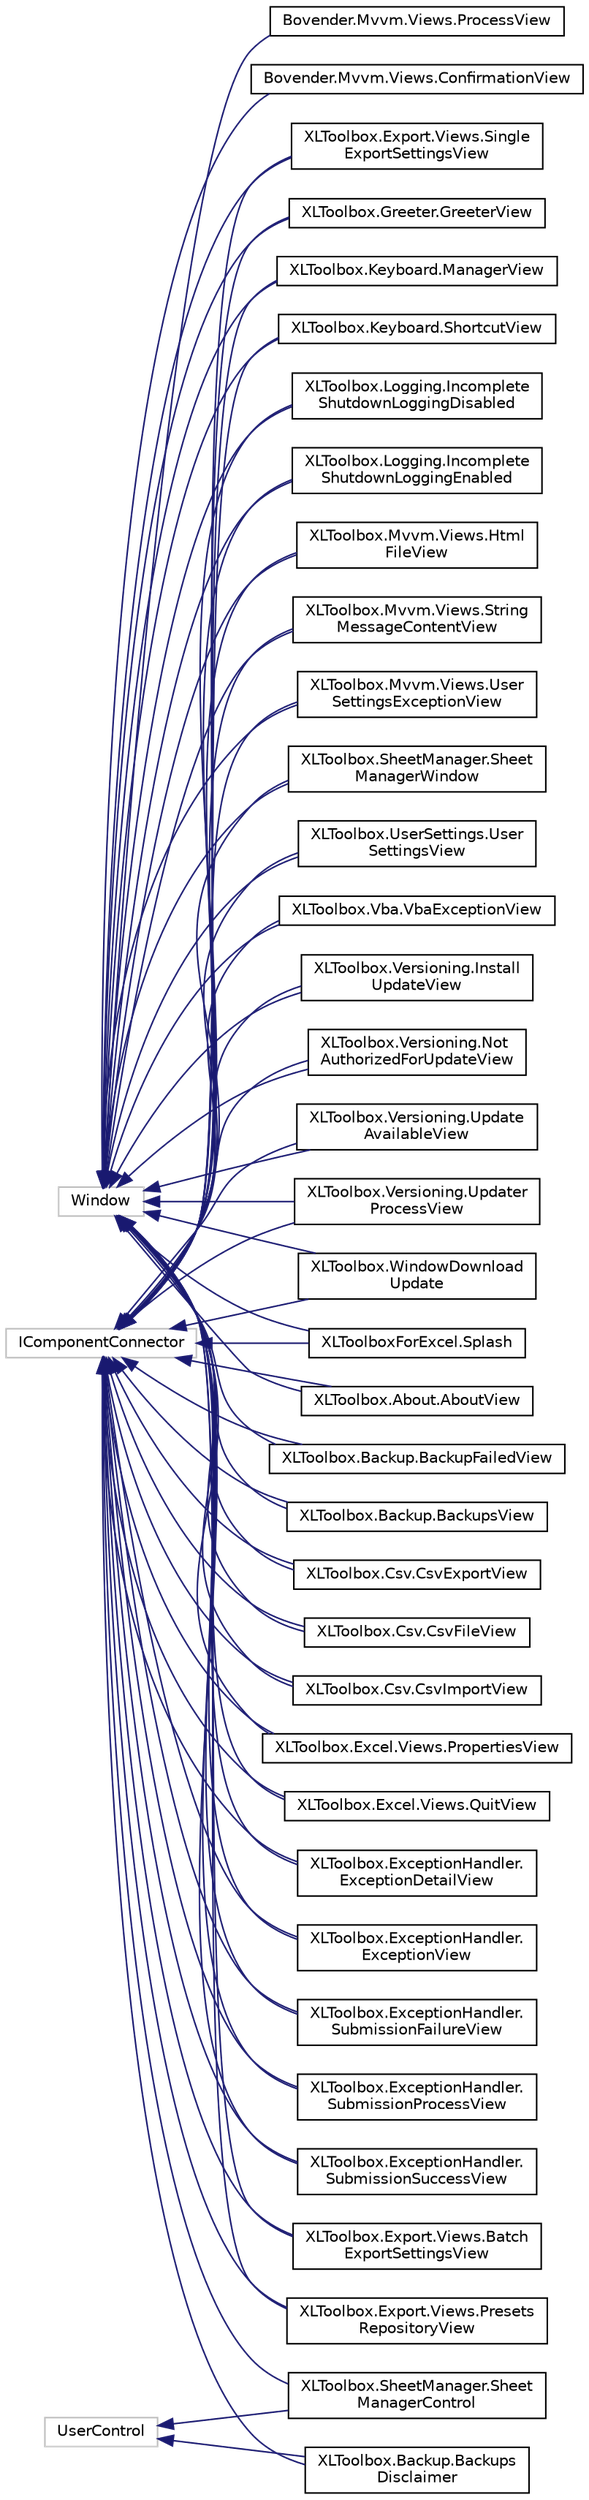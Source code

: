 digraph "Graphical Class Hierarchy"
{
  bgcolor="transparent";
  edge [fontname="Helvetica",fontsize="10",labelfontname="Helvetica",labelfontsize="10"];
  node [fontname="Helvetica",fontsize="10",shape=record];
  rankdir="LR";
  Node207 [label="IComponentConnector",height=0.2,width=0.4,color="grey75"];
  Node207 -> Node11 [dir="back",color="midnightblue",fontsize="10",style="solid",fontname="Helvetica"];
  Node11 [label="XLToolbox.About.AboutView",height=0.2,width=0.4,color="black",URL="$classXLToolbox_1_1About_1_1AboutView.html",tooltip="Interaction logic for AboutView.xaml "];
  Node207 -> Node12 [dir="back",color="midnightblue",fontsize="10",style="solid",fontname="Helvetica"];
  Node12 [label="XLToolbox.Backup.BackupFailedView",height=0.2,width=0.4,color="black",URL="$classXLToolbox_1_1Backup_1_1BackupFailedView.html",tooltip="Interaction logic for BackupFailedView.xaml "];
  Node207 -> Node54 [dir="back",color="midnightblue",fontsize="10",style="solid",fontname="Helvetica"];
  Node54 [label="XLToolbox.Backup.Backups\lDisclaimer",height=0.2,width=0.4,color="black",URL="$classXLToolbox_1_1Backup_1_1BackupsDisclaimer.html",tooltip="Interaction logic for BackupsDisclaimer.xaml "];
  Node207 -> Node13 [dir="back",color="midnightblue",fontsize="10",style="solid",fontname="Helvetica"];
  Node13 [label="XLToolbox.Backup.BackupsView",height=0.2,width=0.4,color="black",URL="$classXLToolbox_1_1Backup_1_1BackupsView.html",tooltip="Interaction logic for BackupsView.xaml "];
  Node207 -> Node14 [dir="back",color="midnightblue",fontsize="10",style="solid",fontname="Helvetica"];
  Node14 [label="XLToolbox.Csv.CsvExportView",height=0.2,width=0.4,color="black",URL="$classXLToolbox_1_1Csv_1_1CsvExportView.html",tooltip="Interaction logic for CsvExportView.xaml "];
  Node207 -> Node15 [dir="back",color="midnightblue",fontsize="10",style="solid",fontname="Helvetica"];
  Node15 [label="XLToolbox.Csv.CsvFileView",height=0.2,width=0.4,color="black",URL="$classXLToolbox_1_1Csv_1_1CsvFileView.html",tooltip="CsvFileView "];
  Node207 -> Node16 [dir="back",color="midnightblue",fontsize="10",style="solid",fontname="Helvetica"];
  Node16 [label="XLToolbox.Csv.CsvImportView",height=0.2,width=0.4,color="black",URL="$classXLToolbox_1_1Csv_1_1CsvImportView.html",tooltip="Interaction logic for CsvImportView.xaml "];
  Node207 -> Node17 [dir="back",color="midnightblue",fontsize="10",style="solid",fontname="Helvetica"];
  Node17 [label="XLToolbox.Excel.Views.PropertiesView",height=0.2,width=0.4,color="black",URL="$classXLToolbox_1_1Excel_1_1Views_1_1PropertiesView.html",tooltip="Interaction logic for PropertiesView.xaml "];
  Node207 -> Node18 [dir="back",color="midnightblue",fontsize="10",style="solid",fontname="Helvetica"];
  Node18 [label="XLToolbox.Excel.Views.QuitView",height=0.2,width=0.4,color="black",URL="$classXLToolbox_1_1Excel_1_1Views_1_1QuitView.html",tooltip="Interaction logic for QuitView.xaml "];
  Node207 -> Node19 [dir="back",color="midnightblue",fontsize="10",style="solid",fontname="Helvetica"];
  Node19 [label="XLToolbox.ExceptionHandler.\lExceptionDetailView",height=0.2,width=0.4,color="black",URL="$classXLToolbox_1_1ExceptionHandler_1_1ExceptionDetailView.html",tooltip="Interaction logic for ExceptionDetailView.xaml "];
  Node207 -> Node20 [dir="back",color="midnightblue",fontsize="10",style="solid",fontname="Helvetica"];
  Node20 [label="XLToolbox.ExceptionHandler.\lExceptionView",height=0.2,width=0.4,color="black",URL="$classXLToolbox_1_1ExceptionHandler_1_1ExceptionView.html",tooltip="Interaction logic for ExceptionView.xaml "];
  Node207 -> Node21 [dir="back",color="midnightblue",fontsize="10",style="solid",fontname="Helvetica"];
  Node21 [label="XLToolbox.ExceptionHandler.\lSubmissionFailureView",height=0.2,width=0.4,color="black",URL="$classXLToolbox_1_1ExceptionHandler_1_1SubmissionFailureView.html",tooltip="Interaction logic for SubmissionFailureView.xaml "];
  Node207 -> Node22 [dir="back",color="midnightblue",fontsize="10",style="solid",fontname="Helvetica"];
  Node22 [label="XLToolbox.ExceptionHandler.\lSubmissionProcessView",height=0.2,width=0.4,color="black",URL="$classXLToolbox_1_1ExceptionHandler_1_1SubmissionProcessView.html",tooltip="Interaction logic for SubmissionProcessView.xaml "];
  Node207 -> Node23 [dir="back",color="midnightblue",fontsize="10",style="solid",fontname="Helvetica"];
  Node23 [label="XLToolbox.ExceptionHandler.\lSubmissionSuccessView",height=0.2,width=0.4,color="black",URL="$classXLToolbox_1_1ExceptionHandler_1_1SubmissionSuccessView.html",tooltip="Interaction logic for SubmissionSuccessView.xaml "];
  Node207 -> Node24 [dir="back",color="midnightblue",fontsize="10",style="solid",fontname="Helvetica"];
  Node24 [label="XLToolbox.Export.Views.Batch\lExportSettingsView",height=0.2,width=0.4,color="black",URL="$classXLToolbox_1_1Export_1_1Views_1_1BatchExportSettingsView.html",tooltip="Interaction logic for SingleExportSettingsView.xaml "];
  Node207 -> Node25 [dir="back",color="midnightblue",fontsize="10",style="solid",fontname="Helvetica"];
  Node25 [label="XLToolbox.Export.Views.Presets\lRepositoryView",height=0.2,width=0.4,color="black",URL="$classXLToolbox_1_1Export_1_1Views_1_1PresetsRepositoryView.html",tooltip="Interaction logic for PresetsRepositoryView.xaml "];
  Node207 -> Node26 [dir="back",color="midnightblue",fontsize="10",style="solid",fontname="Helvetica"];
  Node26 [label="XLToolbox.Export.Views.Single\lExportSettingsView",height=0.2,width=0.4,color="black",URL="$classXLToolbox_1_1Export_1_1Views_1_1SingleExportSettingsView.html",tooltip="Interaction logic for SingleExportSettingsView.xaml "];
  Node207 -> Node27 [dir="back",color="midnightblue",fontsize="10",style="solid",fontname="Helvetica"];
  Node27 [label="XLToolbox.Greeter.GreeterView",height=0.2,width=0.4,color="black",URL="$classXLToolbox_1_1Greeter_1_1GreeterView.html",tooltip="Interaction logic for GreeterView.xaml "];
  Node207 -> Node28 [dir="back",color="midnightblue",fontsize="10",style="solid",fontname="Helvetica"];
  Node28 [label="XLToolbox.Keyboard.ManagerView",height=0.2,width=0.4,color="black",URL="$classXLToolbox_1_1Keyboard_1_1ManagerView.html",tooltip="Interaction logic for ManagerView.xaml "];
  Node207 -> Node29 [dir="back",color="midnightblue",fontsize="10",style="solid",fontname="Helvetica"];
  Node29 [label="XLToolbox.Keyboard.ShortcutView",height=0.2,width=0.4,color="black",URL="$classXLToolbox_1_1Keyboard_1_1ShortcutView.html",tooltip="Interaction logic for ShortcutView.xaml "];
  Node207 -> Node30 [dir="back",color="midnightblue",fontsize="10",style="solid",fontname="Helvetica"];
  Node30 [label="XLToolbox.Logging.Incomplete\lShutdownLoggingDisabled",height=0.2,width=0.4,color="black",URL="$classXLToolbox_1_1Logging_1_1IncompleteShutdownLoggingDisabled.html",tooltip="Interaction logic for IncompleteShutdownLoggingDisabled.xaml "];
  Node207 -> Node31 [dir="back",color="midnightblue",fontsize="10",style="solid",fontname="Helvetica"];
  Node31 [label="XLToolbox.Logging.Incomplete\lShutdownLoggingEnabled",height=0.2,width=0.4,color="black",URL="$classXLToolbox_1_1Logging_1_1IncompleteShutdownLoggingEnabled.html",tooltip="Interaction logic for IncompleteShutdownLoggingEnabled.xaml "];
  Node207 -> Node32 [dir="back",color="midnightblue",fontsize="10",style="solid",fontname="Helvetica"];
  Node32 [label="XLToolbox.Mvvm.Views.Html\lFileView",height=0.2,width=0.4,color="black",URL="$classXLToolbox_1_1Mvvm_1_1Views_1_1HtmlFileView.html",tooltip="Interaction logic for HtmlFileView.xaml "];
  Node207 -> Node33 [dir="back",color="midnightblue",fontsize="10",style="solid",fontname="Helvetica"];
  Node33 [label="XLToolbox.Mvvm.Views.String\lMessageContentView",height=0.2,width=0.4,color="black",URL="$classXLToolbox_1_1Mvvm_1_1Views_1_1StringMessageContentView.html",tooltip="Interaction logic for StringMessageContentView.xaml "];
  Node207 -> Node34 [dir="back",color="midnightblue",fontsize="10",style="solid",fontname="Helvetica"];
  Node34 [label="XLToolbox.Mvvm.Views.User\lSettingsExceptionView",height=0.2,width=0.4,color="black",URL="$classXLToolbox_1_1Mvvm_1_1Views_1_1UserSettingsExceptionView.html",tooltip="Interaction logic for UserSettingsExceptionView.xaml "];
  Node207 -> Node55 [dir="back",color="midnightblue",fontsize="10",style="solid",fontname="Helvetica"];
  Node55 [label="XLToolbox.SheetManager.Sheet\lManagerControl",height=0.2,width=0.4,color="black",URL="$classXLToolbox_1_1SheetManager_1_1SheetManagerControl.html",tooltip="SheetManagerControl "];
  Node207 -> Node35 [dir="back",color="midnightblue",fontsize="10",style="solid",fontname="Helvetica"];
  Node35 [label="XLToolbox.SheetManager.Sheet\lManagerWindow",height=0.2,width=0.4,color="black",URL="$classXLToolbox_1_1SheetManager_1_1SheetManagerWindow.html",tooltip="SheetManagerWindow "];
  Node207 -> Node36 [dir="back",color="midnightblue",fontsize="10",style="solid",fontname="Helvetica"];
  Node36 [label="XLToolbox.UserSettings.User\lSettingsView",height=0.2,width=0.4,color="black",URL="$classXLToolbox_1_1UserSettings_1_1UserSettingsView.html",tooltip="UserSettingsView "];
  Node207 -> Node37 [dir="back",color="midnightblue",fontsize="10",style="solid",fontname="Helvetica"];
  Node37 [label="XLToolbox.Vba.VbaExceptionView",height=0.2,width=0.4,color="black",URL="$classXLToolbox_1_1Vba_1_1VbaExceptionView.html",tooltip="VbaExceptionView "];
  Node207 -> Node38 [dir="back",color="midnightblue",fontsize="10",style="solid",fontname="Helvetica"];
  Node38 [label="XLToolbox.Versioning.Install\lUpdateView",height=0.2,width=0.4,color="black",URL="$classXLToolbox_1_1Versioning_1_1InstallUpdateView.html",tooltip="InstallUpdateView "];
  Node207 -> Node39 [dir="back",color="midnightblue",fontsize="10",style="solid",fontname="Helvetica"];
  Node39 [label="XLToolbox.Versioning.Not\lAuthorizedForUpdateView",height=0.2,width=0.4,color="black",URL="$classXLToolbox_1_1Versioning_1_1NotAuthorizedForUpdateView.html",tooltip="NotAuthorizedForUpdateView "];
  Node207 -> Node40 [dir="back",color="midnightblue",fontsize="10",style="solid",fontname="Helvetica"];
  Node40 [label="XLToolbox.Versioning.Update\lAvailableView",height=0.2,width=0.4,color="black",URL="$classXLToolbox_1_1Versioning_1_1UpdateAvailableView.html",tooltip="UpdateAvailableView "];
  Node207 -> Node41 [dir="back",color="midnightblue",fontsize="10",style="solid",fontname="Helvetica"];
  Node41 [label="XLToolbox.Versioning.Updater\lProcessView",height=0.2,width=0.4,color="black",URL="$classXLToolbox_1_1Versioning_1_1UpdaterProcessView.html",tooltip="UpdaterProcessView "];
  Node207 -> Node42 [dir="back",color="midnightblue",fontsize="10",style="solid",fontname="Helvetica"];
  Node42 [label="XLToolbox.WindowDownload\lUpdate",height=0.2,width=0.4,color="black",URL="$classXLToolbox_1_1WindowDownloadUpdate.html",tooltip="WindowDownloadUpdate "];
  Node207 -> Node43 [dir="back",color="midnightblue",fontsize="10",style="solid",fontname="Helvetica"];
  Node43 [label="XLToolboxForExcel.Splash",height=0.2,width=0.4,color="black",URL="$classXLToolboxForExcel_1_1Splash.html",tooltip="Splash "];
  Node53 [label="UserControl",height=0.2,width=0.4,color="grey75"];
  Node53 -> Node54 [dir="back",color="midnightblue",fontsize="10",style="solid",fontname="Helvetica"];
  Node53 -> Node55 [dir="back",color="midnightblue",fontsize="10",style="solid",fontname="Helvetica"];
  Node8 [label="Window",height=0.2,width=0.4,color="grey75"];
  Node8 -> Node0 [dir="back",color="midnightblue",fontsize="10",style="solid",fontname="Helvetica"];
  Node0 [label="Bovender.Mvvm.Views.ConfirmationView",height=0.2,width=0.4,color="black",URL="$classBovender_1_1Mvvm_1_1Views_1_1ConfirmationView.html",tooltip="Interaction logic for ConfirmationView.xaml "];
  Node8 -> Node10 [dir="back",color="midnightblue",fontsize="10",style="solid",fontname="Helvetica"];
  Node10 [label="Bovender.Mvvm.Views.ProcessView",height=0.2,width=0.4,color="black",URL="$classBovender_1_1Mvvm_1_1Views_1_1ProcessView.html",tooltip="Interaction logic for ProcessView.xaml "];
  Node8 -> Node11 [dir="back",color="midnightblue",fontsize="10",style="solid",fontname="Helvetica"];
  Node8 -> Node12 [dir="back",color="midnightblue",fontsize="10",style="solid",fontname="Helvetica"];
  Node8 -> Node13 [dir="back",color="midnightblue",fontsize="10",style="solid",fontname="Helvetica"];
  Node8 -> Node14 [dir="back",color="midnightblue",fontsize="10",style="solid",fontname="Helvetica"];
  Node8 -> Node15 [dir="back",color="midnightblue",fontsize="10",style="solid",fontname="Helvetica"];
  Node8 -> Node16 [dir="back",color="midnightblue",fontsize="10",style="solid",fontname="Helvetica"];
  Node8 -> Node17 [dir="back",color="midnightblue",fontsize="10",style="solid",fontname="Helvetica"];
  Node8 -> Node18 [dir="back",color="midnightblue",fontsize="10",style="solid",fontname="Helvetica"];
  Node8 -> Node19 [dir="back",color="midnightblue",fontsize="10",style="solid",fontname="Helvetica"];
  Node8 -> Node20 [dir="back",color="midnightblue",fontsize="10",style="solid",fontname="Helvetica"];
  Node8 -> Node21 [dir="back",color="midnightblue",fontsize="10",style="solid",fontname="Helvetica"];
  Node8 -> Node22 [dir="back",color="midnightblue",fontsize="10",style="solid",fontname="Helvetica"];
  Node8 -> Node23 [dir="back",color="midnightblue",fontsize="10",style="solid",fontname="Helvetica"];
  Node8 -> Node24 [dir="back",color="midnightblue",fontsize="10",style="solid",fontname="Helvetica"];
  Node8 -> Node25 [dir="back",color="midnightblue",fontsize="10",style="solid",fontname="Helvetica"];
  Node8 -> Node26 [dir="back",color="midnightblue",fontsize="10",style="solid",fontname="Helvetica"];
  Node8 -> Node27 [dir="back",color="midnightblue",fontsize="10",style="solid",fontname="Helvetica"];
  Node8 -> Node28 [dir="back",color="midnightblue",fontsize="10",style="solid",fontname="Helvetica"];
  Node8 -> Node29 [dir="back",color="midnightblue",fontsize="10",style="solid",fontname="Helvetica"];
  Node8 -> Node30 [dir="back",color="midnightblue",fontsize="10",style="solid",fontname="Helvetica"];
  Node8 -> Node31 [dir="back",color="midnightblue",fontsize="10",style="solid",fontname="Helvetica"];
  Node8 -> Node32 [dir="back",color="midnightblue",fontsize="10",style="solid",fontname="Helvetica"];
  Node8 -> Node33 [dir="back",color="midnightblue",fontsize="10",style="solid",fontname="Helvetica"];
  Node8 -> Node34 [dir="back",color="midnightblue",fontsize="10",style="solid",fontname="Helvetica"];
  Node8 -> Node35 [dir="back",color="midnightblue",fontsize="10",style="solid",fontname="Helvetica"];
  Node8 -> Node36 [dir="back",color="midnightblue",fontsize="10",style="solid",fontname="Helvetica"];
  Node8 -> Node37 [dir="back",color="midnightblue",fontsize="10",style="solid",fontname="Helvetica"];
  Node8 -> Node38 [dir="back",color="midnightblue",fontsize="10",style="solid",fontname="Helvetica"];
  Node8 -> Node39 [dir="back",color="midnightblue",fontsize="10",style="solid",fontname="Helvetica"];
  Node8 -> Node40 [dir="back",color="midnightblue",fontsize="10",style="solid",fontname="Helvetica"];
  Node8 -> Node41 [dir="back",color="midnightblue",fontsize="10",style="solid",fontname="Helvetica"];
  Node8 -> Node42 [dir="back",color="midnightblue",fontsize="10",style="solid",fontname="Helvetica"];
  Node8 -> Node43 [dir="back",color="midnightblue",fontsize="10",style="solid",fontname="Helvetica"];
}
